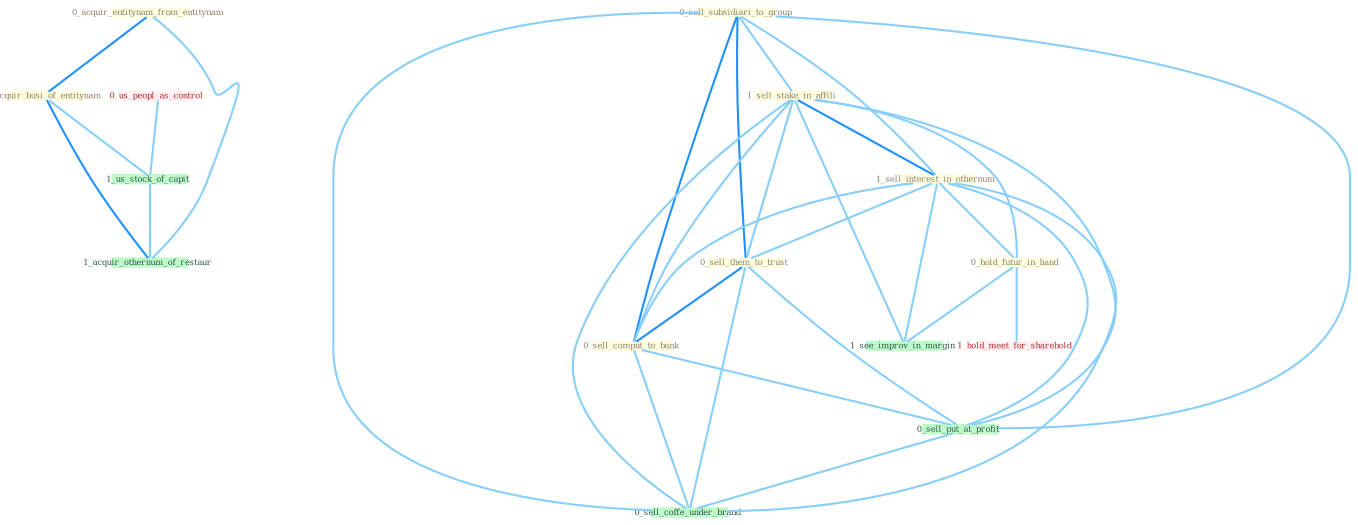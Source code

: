 Graph G{ 
    node
    [shape=polygon,style=filled,width=.5,height=.06,color="#BDFCC9",fixedsize=true,fontsize=4,
    fontcolor="#2f4f4f"];
    {node
    [color="#ffffe0", fontcolor="#8b7d6b"] "0_acquir_entitynam_from_entitynam " "0_sell_subsidiari_to_group " "1_sell_stake_in_affili " "1_sell_interest_in_othernum " "0_hold_futur_in_hand " "0_sell_them_to_trust " "0_sell_comput_to_bank " "1_acquir_busi_of_entitynam "}
{node [color="#fff0f5", fontcolor="#b22222"] "0_us_peopl_as_control " "1_hold_meet_for_sharehold "}
edge [color="#B0E2FF"];

	"0_acquir_entitynam_from_entitynam " -- "1_acquir_busi_of_entitynam " [w="2", color="#1e90ff" , len=0.8];
	"0_acquir_entitynam_from_entitynam " -- "1_acquir_othernum_of_restaur " [w="1", color="#87cefa" ];
	"0_sell_subsidiari_to_group " -- "1_sell_stake_in_affili " [w="1", color="#87cefa" ];
	"0_sell_subsidiari_to_group " -- "1_sell_interest_in_othernum " [w="1", color="#87cefa" ];
	"0_sell_subsidiari_to_group " -- "0_sell_them_to_trust " [w="2", color="#1e90ff" , len=0.8];
	"0_sell_subsidiari_to_group " -- "0_sell_comput_to_bank " [w="2", color="#1e90ff" , len=0.8];
	"0_sell_subsidiari_to_group " -- "0_sell_put_at_profit " [w="1", color="#87cefa" ];
	"0_sell_subsidiari_to_group " -- "0_sell_coffe_under_brand " [w="1", color="#87cefa" ];
	"1_sell_stake_in_affili " -- "1_sell_interest_in_othernum " [w="2", color="#1e90ff" , len=0.8];
	"1_sell_stake_in_affili " -- "0_hold_futur_in_hand " [w="1", color="#87cefa" ];
	"1_sell_stake_in_affili " -- "0_sell_them_to_trust " [w="1", color="#87cefa" ];
	"1_sell_stake_in_affili " -- "0_sell_comput_to_bank " [w="1", color="#87cefa" ];
	"1_sell_stake_in_affili " -- "0_sell_put_at_profit " [w="1", color="#87cefa" ];
	"1_sell_stake_in_affili " -- "1_see_improv_in_margin " [w="1", color="#87cefa" ];
	"1_sell_stake_in_affili " -- "0_sell_coffe_under_brand " [w="1", color="#87cefa" ];
	"1_sell_interest_in_othernum " -- "0_hold_futur_in_hand " [w="1", color="#87cefa" ];
	"1_sell_interest_in_othernum " -- "0_sell_them_to_trust " [w="1", color="#87cefa" ];
	"1_sell_interest_in_othernum " -- "0_sell_comput_to_bank " [w="1", color="#87cefa" ];
	"1_sell_interest_in_othernum " -- "0_sell_put_at_profit " [w="1", color="#87cefa" ];
	"1_sell_interest_in_othernum " -- "1_see_improv_in_margin " [w="1", color="#87cefa" ];
	"1_sell_interest_in_othernum " -- "0_sell_coffe_under_brand " [w="1", color="#87cefa" ];
	"0_hold_futur_in_hand " -- "1_see_improv_in_margin " [w="1", color="#87cefa" ];
	"0_hold_futur_in_hand " -- "1_hold_meet_for_sharehold " [w="1", color="#87cefa" ];
	"0_sell_them_to_trust " -- "0_sell_comput_to_bank " [w="2", color="#1e90ff" , len=0.8];
	"0_sell_them_to_trust " -- "0_sell_put_at_profit " [w="1", color="#87cefa" ];
	"0_sell_them_to_trust " -- "0_sell_coffe_under_brand " [w="1", color="#87cefa" ];
	"0_sell_comput_to_bank " -- "0_sell_put_at_profit " [w="1", color="#87cefa" ];
	"0_sell_comput_to_bank " -- "0_sell_coffe_under_brand " [w="1", color="#87cefa" ];
	"1_acquir_busi_of_entitynam " -- "1_us_stock_of_capit " [w="1", color="#87cefa" ];
	"1_acquir_busi_of_entitynam " -- "1_acquir_othernum_of_restaur " [w="2", color="#1e90ff" , len=0.8];
	"0_us_peopl_as_control " -- "1_us_stock_of_capit " [w="1", color="#87cefa" ];
	"0_sell_put_at_profit " -- "0_sell_coffe_under_brand " [w="1", color="#87cefa" ];
	"1_us_stock_of_capit " -- "1_acquir_othernum_of_restaur " [w="1", color="#87cefa" ];
}